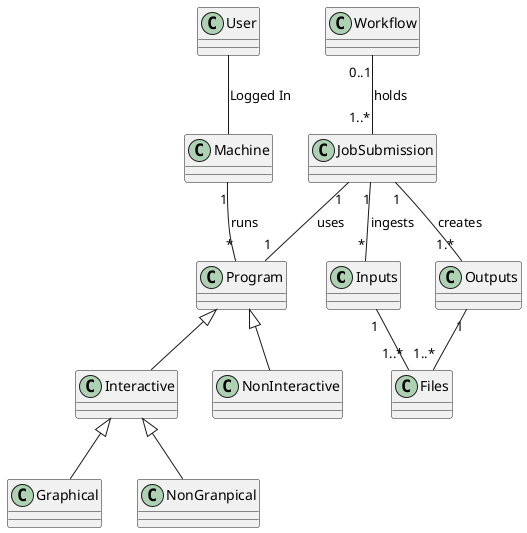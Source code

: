 @startuml

class Inputs
class Outputs
class Files
class Program
class Interactive
class Graphical
class NonGranpical
class NonInteractive
class Machine
class User 
class JobSubmission

User -- Machine : Logged In

Machine "1" -- "*" Program : runs


Workflow "0..1" -- "1..*" JobSubmission : holds

JobSubmission "1" -- "1" Program : uses
JobSubmission "1" -- "1.*" Outputs : creates 
JobSubmission "1" -- "*" Inputs : ingests

Program <|-- Interactive
Program <|-- NonInteractive

Interactive <|-- Graphical
Interactive <|-- NonGranpical

Inputs "1" -- "1..*" Files
Outputs "1" --  "1..*" Files

@enduml


